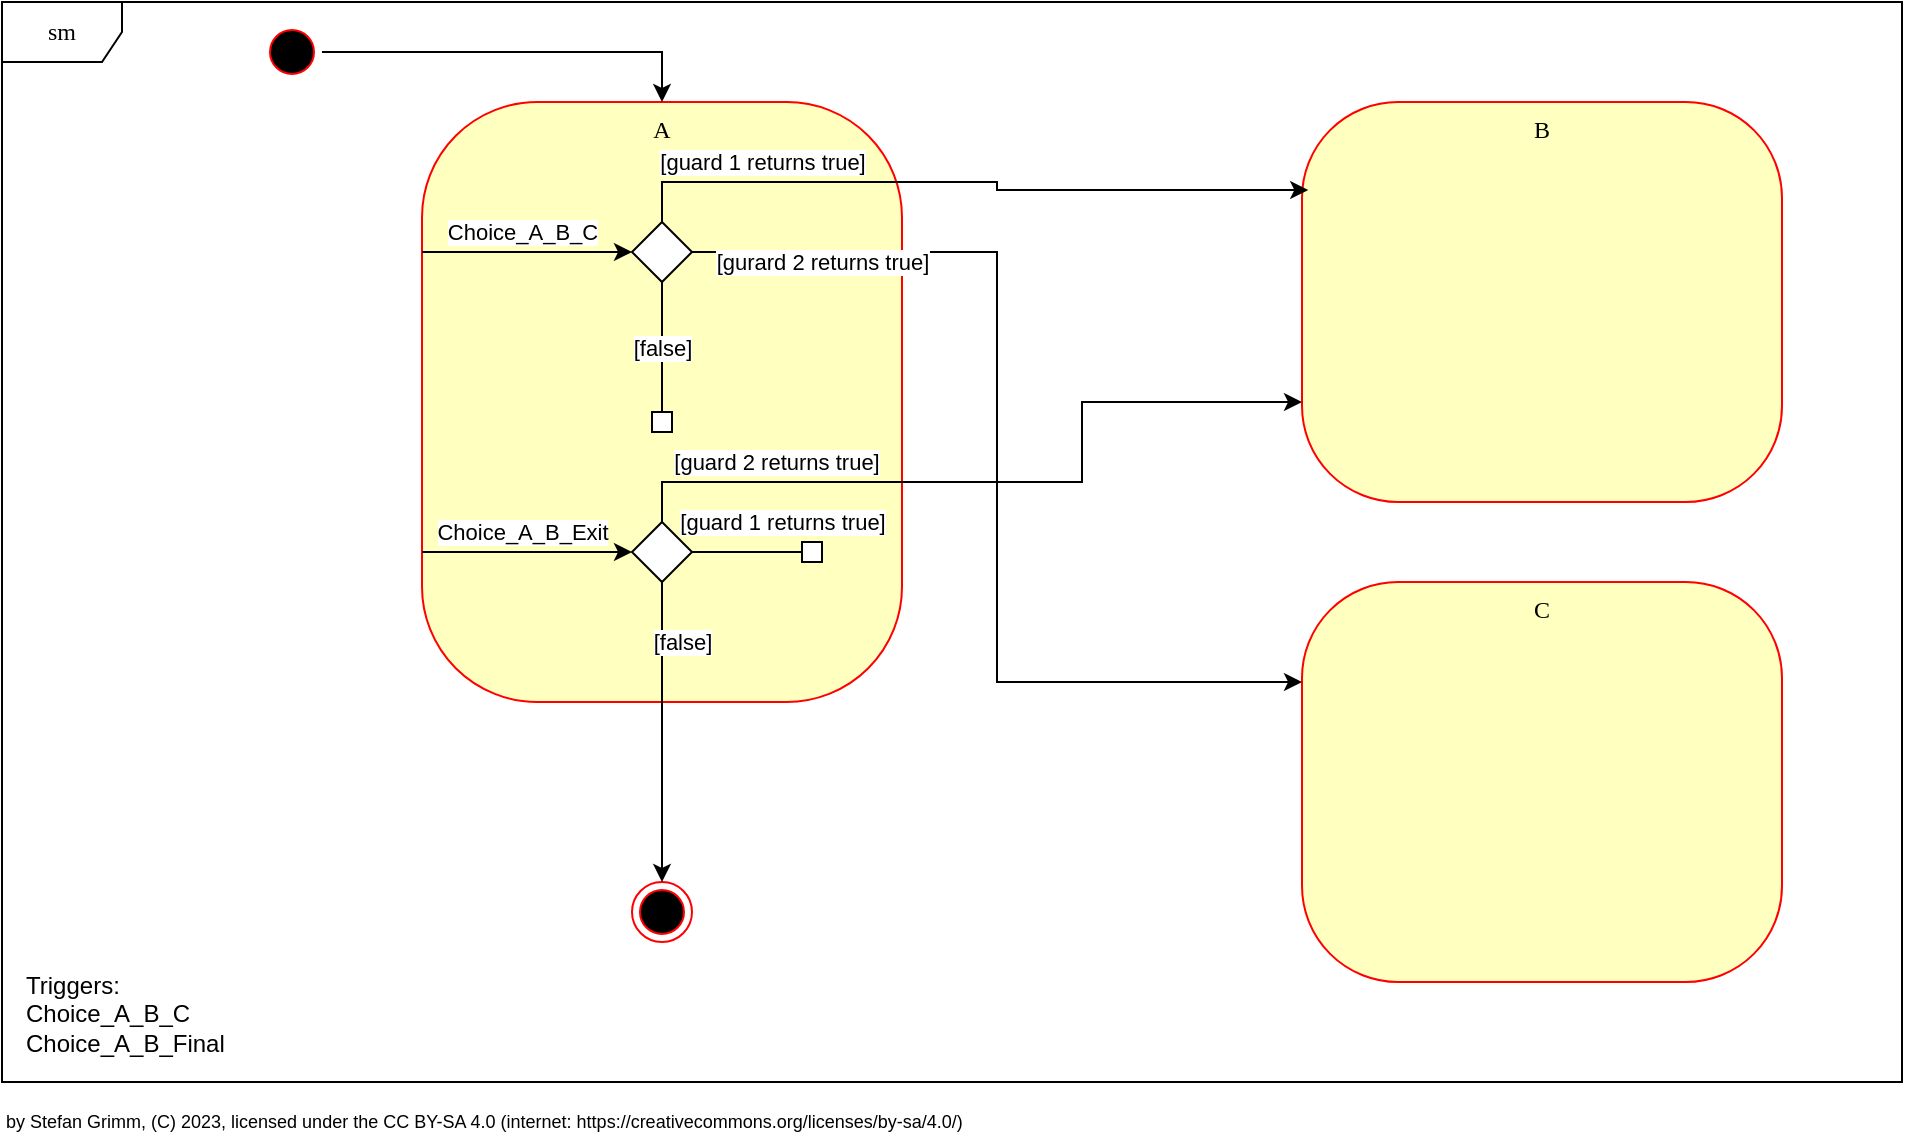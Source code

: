 <mxfile version="22.0.8" type="device">
  <diagram id="YKBjTKGMOBF2p5uhFZQw" name="Statemachine">
    <mxGraphModel dx="966" dy="695" grid="1" gridSize="10" guides="1" tooltips="1" connect="1" arrows="1" fold="1" page="1" pageScale="1" pageWidth="850" pageHeight="1100" math="0" shadow="0">
      <root>
        <mxCell id="0" />
        <mxCell id="1" parent="0" />
        <mxCell id="twPTelytEAIwxnEzPvE8-1" value="sm" style="shape=umlFrame;whiteSpace=wrap;html=1;rounded=1;shadow=0;comic=0;labelBackgroundColor=none;strokeWidth=1;fontFamily=Verdana;fontSize=12;align=center;" parent="1" vertex="1">
          <mxGeometry x="30" y="30" width="950" height="540" as="geometry" />
        </mxCell>
        <mxCell id="twPTelytEAIwxnEzPvE8-2" value="A" style="rounded=1;whiteSpace=wrap;html=1;arcSize=24;fillColor=#ffffc0;strokeColor=#ff0000;shadow=0;comic=0;labelBackgroundColor=none;fontFamily=Verdana;fontSize=12;fontColor=#000000;align=center;verticalAlign=top;" parent="1" vertex="1">
          <mxGeometry x="240" y="80" width="240" height="300" as="geometry" />
        </mxCell>
        <mxCell id="twPTelytEAIwxnEzPvE8-3" value="B" style="rounded=1;whiteSpace=wrap;html=1;arcSize=24;fillColor=#ffffc0;strokeColor=#ff0000;shadow=0;comic=0;labelBackgroundColor=none;fontFamily=Verdana;fontSize=12;fontColor=#000000;align=center;verticalAlign=top;" parent="1" vertex="1">
          <mxGeometry x="680" y="80" width="240" height="200" as="geometry" />
        </mxCell>
        <mxCell id="twPTelytEAIwxnEzPvE8-8" style="edgeStyle=orthogonalEdgeStyle;rounded=0;orthogonalLoop=1;jettySize=auto;html=1;" parent="1" source="twPTelytEAIwxnEzPvE8-9" target="twPTelytEAIwxnEzPvE8-2" edge="1">
          <mxGeometry relative="1" as="geometry" />
        </mxCell>
        <mxCell id="twPTelytEAIwxnEzPvE8-9" value="" style="ellipse;html=1;shape=startState;fillColor=#000000;strokeColor=#ff0000;rounded=1;shadow=0;comic=0;labelBackgroundColor=none;fontFamily=Verdana;fontSize=12;fontColor=#000000;align=center;direction=south;" parent="1" vertex="1">
          <mxGeometry x="160" y="40" width="30" height="30" as="geometry" />
        </mxCell>
        <mxCell id="8lL4V4ylc4chIpqy5Nob-7" value="C" style="rounded=1;whiteSpace=wrap;html=1;arcSize=24;fillColor=#ffffc0;strokeColor=#ff0000;shadow=0;comic=0;labelBackgroundColor=none;fontFamily=Verdana;fontSize=12;fontColor=#000000;align=center;verticalAlign=top;" parent="1" vertex="1">
          <mxGeometry x="680" y="320" width="240" height="200" as="geometry" />
        </mxCell>
        <mxCell id="8lL4V4ylc4chIpqy5Nob-10" value="Choice_A_B_C" style="rounded=0;orthogonalLoop=1;jettySize=auto;html=1;entryX=0;entryY=0.5;entryDx=0;entryDy=0;exitX=0;exitY=0.25;exitDx=0;exitDy=0;" parent="1" source="twPTelytEAIwxnEzPvE8-2" target="8lL4V4ylc4chIpqy5Nob-11" edge="1">
          <mxGeometry x="-0.048" y="10" relative="1" as="geometry">
            <mxPoint x="240" y="305" as="sourcePoint" />
            <mxPoint as="offset" />
          </mxGeometry>
        </mxCell>
        <mxCell id="8lL4V4ylc4chIpqy5Nob-11" value="" style="rhombus;whiteSpace=wrap;html=1;" parent="1" vertex="1">
          <mxGeometry x="345" y="140" width="30" height="30" as="geometry" />
        </mxCell>
        <mxCell id="8lL4V4ylc4chIpqy5Nob-12" value="[guard 1 returns true]" style="rounded=0;orthogonalLoop=1;jettySize=auto;html=1;exitX=0.5;exitY=0;exitDx=0;exitDy=0;entryX=0.013;entryY=0.22;entryDx=0;entryDy=0;entryPerimeter=0;edgeStyle=orthogonalEdgeStyle;" parent="1" source="8lL4V4ylc4chIpqy5Nob-11" target="twPTelytEAIwxnEzPvE8-3" edge="1">
          <mxGeometry x="-0.597" y="10" relative="1" as="geometry">
            <mxPoint x="270" y="235" as="sourcePoint" />
            <mxPoint x="460" y="225" as="targetPoint" />
            <mxPoint as="offset" />
          </mxGeometry>
        </mxCell>
        <mxCell id="8lL4V4ylc4chIpqy5Nob-13" value="[false]" style="endArrow=none;html=1;rounded=0;entryX=0.5;entryY=1;entryDx=0;entryDy=0;exitX=0.5;exitY=0;exitDx=0;exitDy=0;" parent="1" source="8lL4V4ylc4chIpqy5Nob-14" target="8lL4V4ylc4chIpqy5Nob-11" edge="1">
          <mxGeometry width="50" height="50" relative="1" as="geometry">
            <mxPoint x="360" y="230" as="sourcePoint" />
            <mxPoint x="410" y="320" as="targetPoint" />
          </mxGeometry>
        </mxCell>
        <mxCell id="8lL4V4ylc4chIpqy5Nob-14" value="" style="whiteSpace=wrap;html=1;aspect=fixed;" parent="1" vertex="1">
          <mxGeometry x="355" y="235" width="10" height="10" as="geometry" />
        </mxCell>
        <mxCell id="ie7r2YqYSSWB5zHKcmKD-1" value="by Stefan Grimm, (C) 2023, licensed under the CC BY-SA 4.0 (internet: https://creativecommons.org/licenses/by-sa/4.0/)" style="text;html=1;strokeColor=none;fillColor=none;align=left;verticalAlign=middle;whiteSpace=wrap;rounded=0;fontSize=9;" parent="1" vertex="1">
          <mxGeometry x="30" y="580" width="500" height="20" as="geometry" />
        </mxCell>
        <mxCell id="ie7r2YqYSSWB5zHKcmKD-2" value="Triggers:&lt;br&gt;Choice_A_B_C&lt;br&gt;Choice_A_B_Final" style="text;html=1;strokeColor=none;fillColor=none;align=left;verticalAlign=bottom;whiteSpace=wrap;rounded=0;" parent="1" vertex="1">
          <mxGeometry x="40" y="450" width="100" height="110" as="geometry" />
        </mxCell>
        <mxCell id="NcBlyh9YTZ4Joocfzgvl-1" value="" style="rhombus;whiteSpace=wrap;html=1;" parent="1" vertex="1">
          <mxGeometry x="345" y="290" width="30" height="30" as="geometry" />
        </mxCell>
        <mxCell id="NcBlyh9YTZ4Joocfzgvl-2" value="Choice_A_B_Exit" style="rounded=0;orthogonalLoop=1;jettySize=auto;html=1;entryX=0;entryY=0.5;entryDx=0;entryDy=0;exitX=0;exitY=0.75;exitDx=0;exitDy=0;" parent="1" source="twPTelytEAIwxnEzPvE8-2" target="NcBlyh9YTZ4Joocfzgvl-1" edge="1">
          <mxGeometry x="-0.048" y="10" relative="1" as="geometry">
            <mxPoint x="250" y="165" as="sourcePoint" />
            <mxPoint as="offset" />
            <mxPoint x="355" y="165" as="targetPoint" />
          </mxGeometry>
        </mxCell>
        <mxCell id="NcBlyh9YTZ4Joocfzgvl-3" value="" style="ellipse;html=1;shape=endState;fillColor=#000000;strokeColor=#ff0000;direction=south;" parent="1" vertex="1">
          <mxGeometry x="345" y="470" width="30" height="30" as="geometry" />
        </mxCell>
        <mxCell id="NcBlyh9YTZ4Joocfzgvl-4" value="[false]" style="edgeStyle=orthogonalEdgeStyle;rounded=0;orthogonalLoop=1;jettySize=auto;html=1;entryX=0;entryY=0.5;entryDx=0;entryDy=0;exitX=0.5;exitY=1;exitDx=0;exitDy=0;" parent="1" source="NcBlyh9YTZ4Joocfzgvl-1" target="NcBlyh9YTZ4Joocfzgvl-3" edge="1">
          <mxGeometry x="-0.6" y="10" relative="1" as="geometry">
            <mxPoint x="360" y="410" as="sourcePoint" />
            <mxPoint x="80" y="480" as="targetPoint" />
            <mxPoint as="offset" />
          </mxGeometry>
        </mxCell>
        <mxCell id="NcBlyh9YTZ4Joocfzgvl-5" value="[guard 1 returns true]" style="endArrow=none;html=1;rounded=0;entryX=1;entryY=0.5;entryDx=0;entryDy=0;exitX=0;exitY=0.5;exitDx=0;exitDy=0;" parent="1" source="NcBlyh9YTZ4Joocfzgvl-6" target="NcBlyh9YTZ4Joocfzgvl-1" edge="1">
          <mxGeometry x="-0.636" y="-15" width="50" height="50" relative="1" as="geometry">
            <mxPoint x="490" y="275" as="sourcePoint" />
            <mxPoint x="390" y="305" as="targetPoint" />
            <Array as="points" />
            <mxPoint as="offset" />
          </mxGeometry>
        </mxCell>
        <mxCell id="NcBlyh9YTZ4Joocfzgvl-6" value="" style="whiteSpace=wrap;html=1;aspect=fixed;" parent="1" vertex="1">
          <mxGeometry x="430" y="300" width="10" height="10" as="geometry" />
        </mxCell>
        <mxCell id="z3f__8s_qSnnaSJlEn6S-1" value="[gurard 2 returns true]" style="rounded=0;orthogonalLoop=1;jettySize=auto;html=1;exitX=1;exitY=0.5;exitDx=0;exitDy=0;entryX=0;entryY=0.25;entryDx=0;entryDy=0;edgeStyle=orthogonalEdgeStyle;" edge="1" parent="1" source="8lL4V4ylc4chIpqy5Nob-11" target="8lL4V4ylc4chIpqy5Nob-7">
          <mxGeometry x="-0.75" y="-5" relative="1" as="geometry">
            <mxPoint x="370" y="150" as="sourcePoint" />
            <mxPoint x="693" y="134" as="targetPoint" />
            <mxPoint as="offset" />
          </mxGeometry>
        </mxCell>
        <mxCell id="z3f__8s_qSnnaSJlEn6S-2" value="[guard 2 returns true]" style="rounded=0;orthogonalLoop=1;jettySize=auto;html=1;exitX=0.5;exitY=0;exitDx=0;exitDy=0;entryX=0;entryY=0.75;entryDx=0;entryDy=0;edgeStyle=orthogonalEdgeStyle;" edge="1" parent="1" source="NcBlyh9YTZ4Joocfzgvl-1" target="twPTelytEAIwxnEzPvE8-3">
          <mxGeometry x="-0.597" y="10" relative="1" as="geometry">
            <mxPoint x="370" y="150" as="sourcePoint" />
            <mxPoint x="693" y="134" as="targetPoint" />
            <mxPoint as="offset" />
            <Array as="points">
              <mxPoint x="360" y="270" />
              <mxPoint x="570" y="270" />
              <mxPoint x="570" y="230" />
            </Array>
          </mxGeometry>
        </mxCell>
      </root>
    </mxGraphModel>
  </diagram>
</mxfile>
